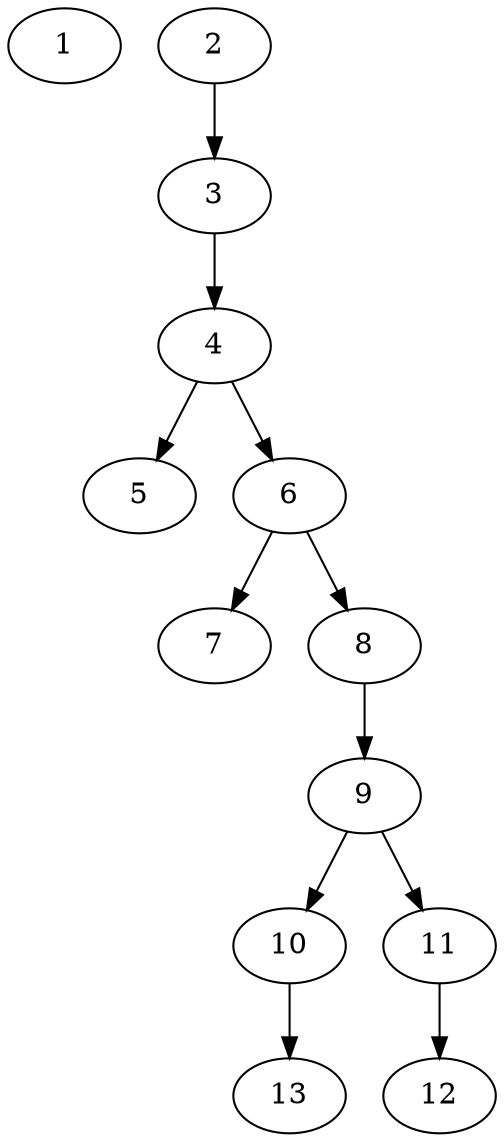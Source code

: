 // DAG (tier=1-easy, mode=compute, n=13, ccr=0.269, fat=0.412, density=0.317, regular=0.708, jump=0.074, mindata=262144, maxdata=2097152)
// DAG automatically generated by daggen at Sun Aug 24 16:33:32 2025
// /home/ermia/Project/Environments/daggen/bin/daggen --dot --ccr 0.269 --fat 0.412 --regular 0.708 --density 0.317 --jump 0.074 --mindata 262144 --maxdata 2097152 -n 13 
digraph G {
  1 [size="14115473817023610", alpha="0.07", expect_size="7057736908511805"]
  2 [size="515448352788185088", alpha="0.15", expect_size="257724176394092544"]
  2 -> 3 [size ="5142963290112"]
  3 [size="2499293926170832", alpha="0.10", expect_size="1249646963085416"]
  3 -> 4 [size ="2164797734912"]
  4 [size="2019406456056706", alpha="0.07", expect_size="1009703228028353"]
  4 -> 5 [size ="2242182643712"]
  4 -> 6 [size ="2242182643712"]
  5 [size="14902419680483716", alpha="0.20", expect_size="7451209840241858"]
  6 [size="2153005452303007744", alpha="0.08", expect_size="1076502726151503872"]
  6 -> 7 [size ="13338901741568"]
  6 -> 8 [size ="13338901741568"]
  7 [size="66152099656673440", alpha="0.11", expect_size="33076049828336720"]
  8 [size="48103208662928392", alpha="0.10", expect_size="24051604331464196"]
  8 -> 9 [size ="22479531671552"]
  9 [size="1268485868800143", alpha="0.05", expect_size="634242934400071"]
  9 -> 10 [size ="31995904131072"]
  9 -> 11 [size ="31995904131072"]
  10 [size="71801894505024", alpha="0.08", expect_size="35900947252512"]
  10 -> 13 [size ="4040255602688"]
  11 [size="14861088151157096", alpha="0.14", expect_size="7430544075578548"]
  11 -> 12 [size ="13851479244800"]
  12 [size="13476723727334540", alpha="0.05", expect_size="6738361863667270"]
  13 [size="1549298856624128000", alpha="0.01", expect_size="774649428312064000"]
}